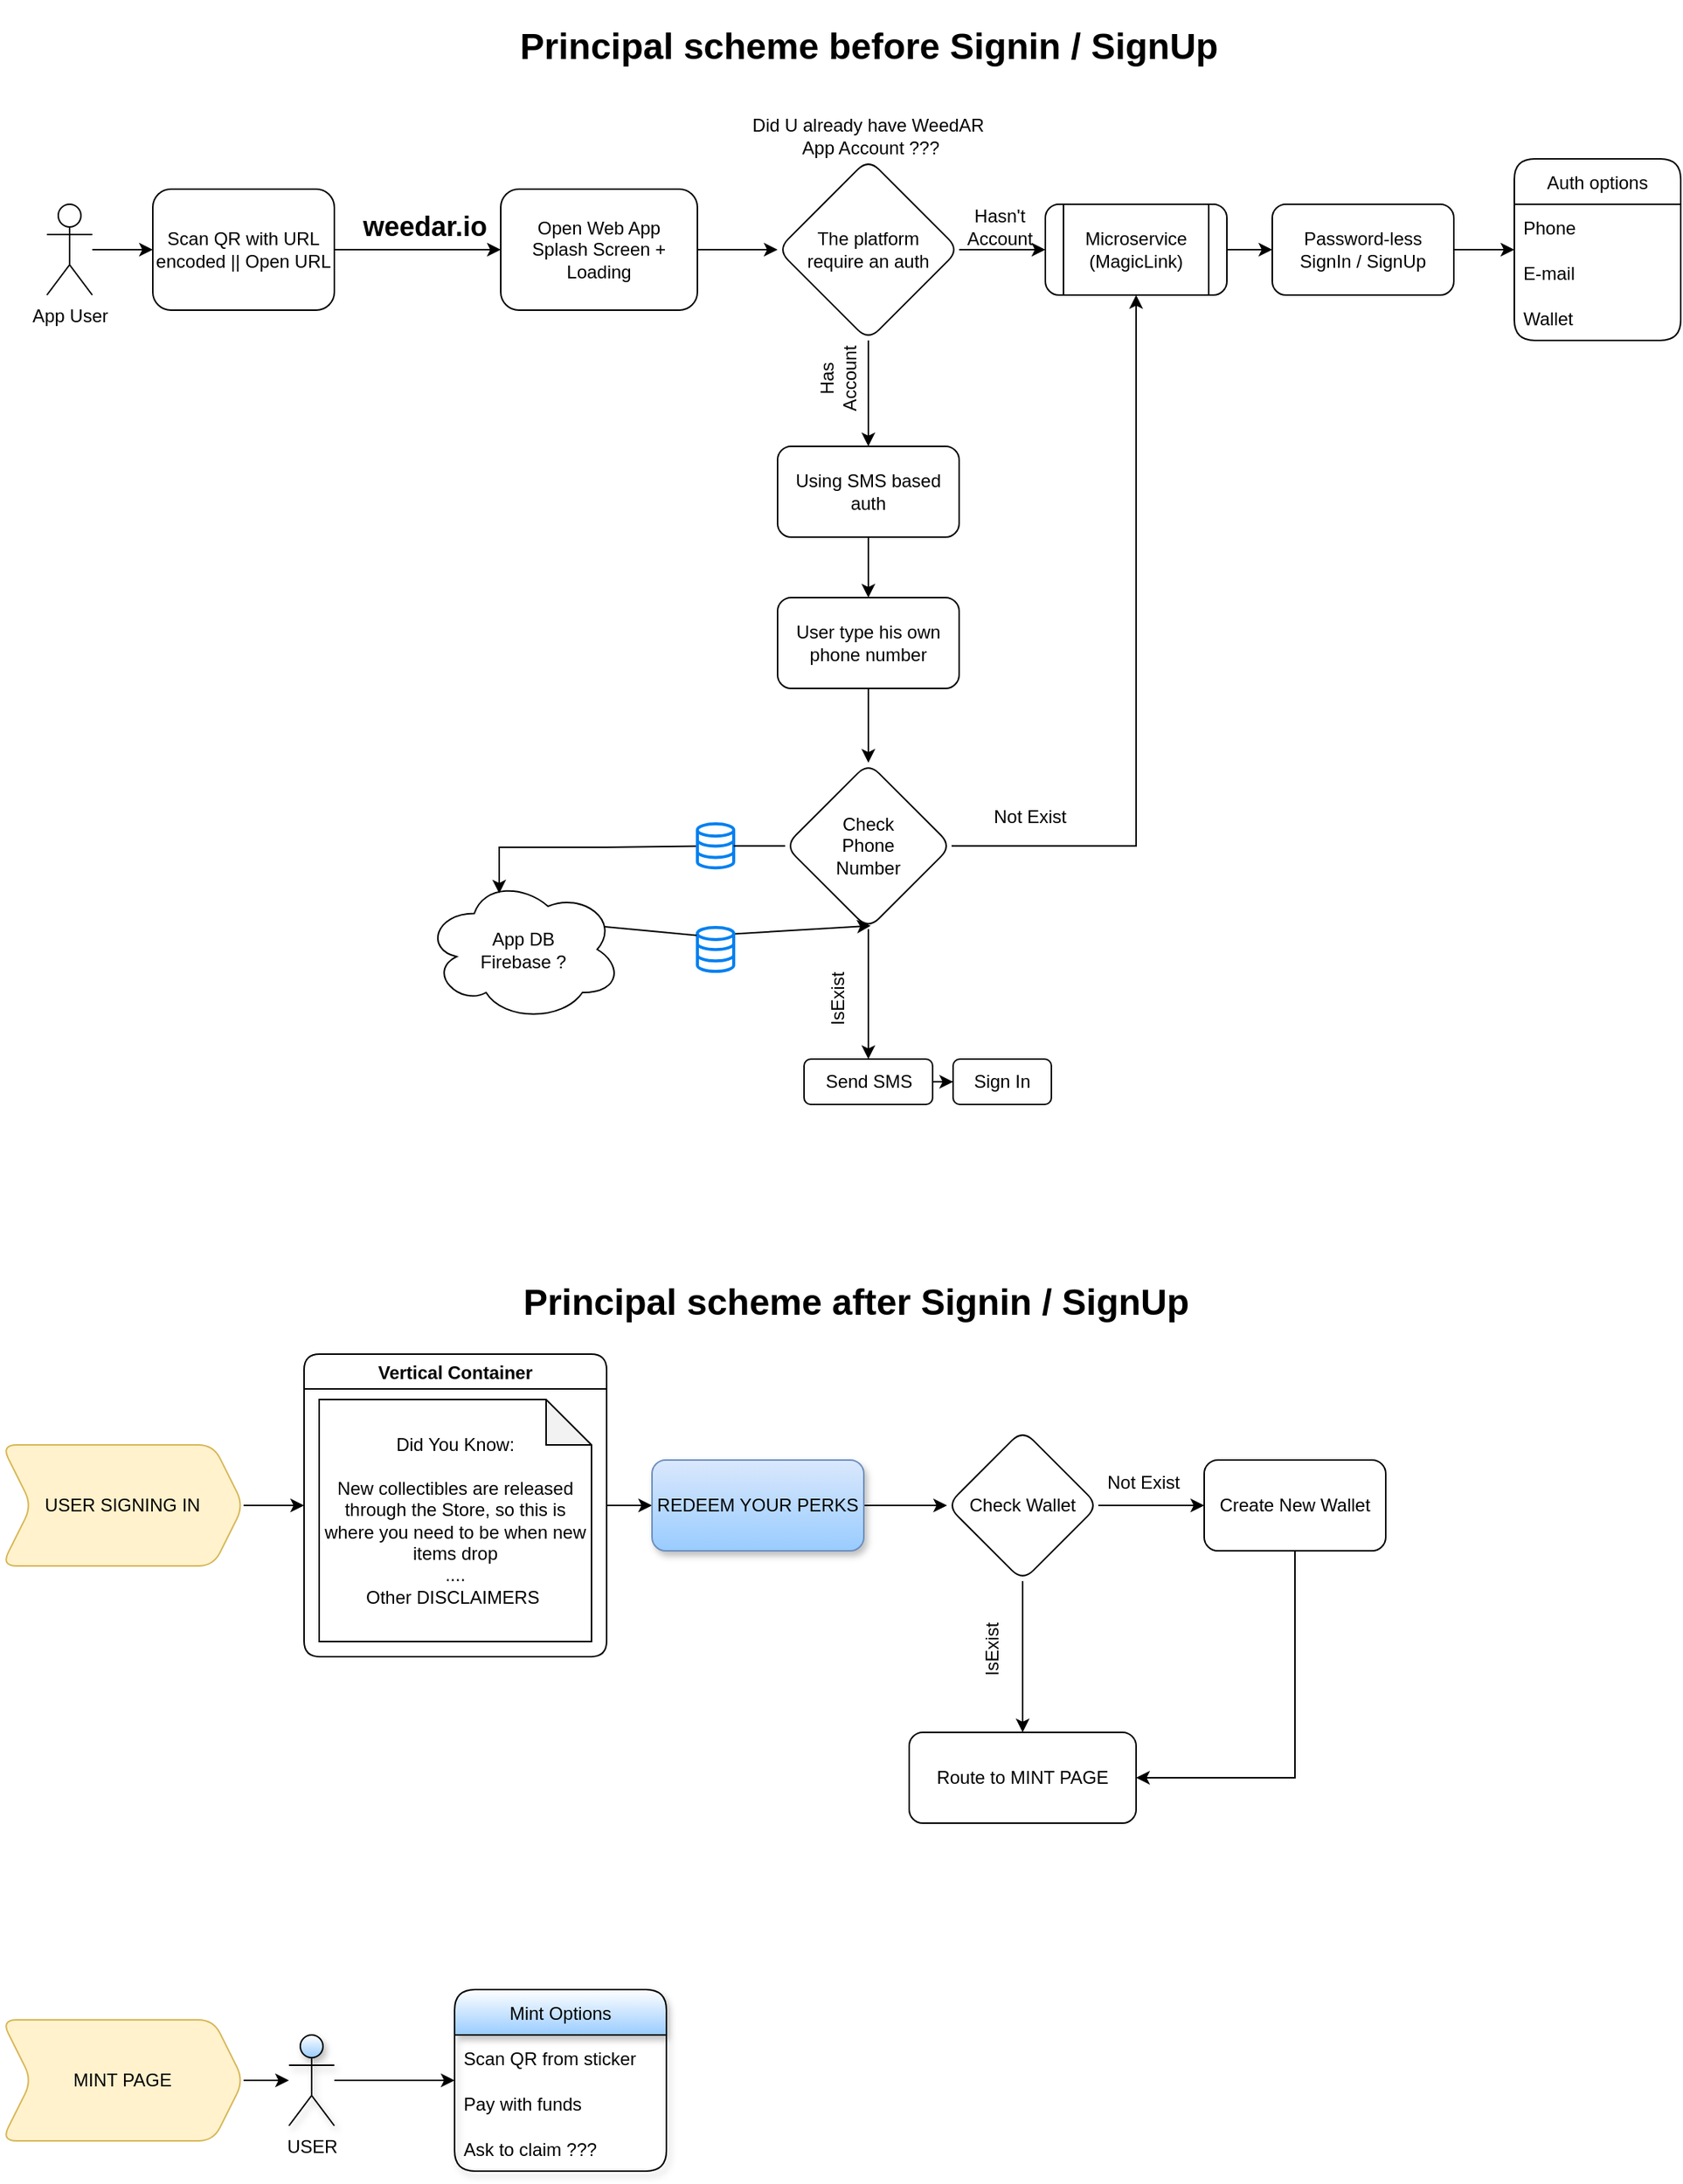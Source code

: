<mxfile version="16.4.6" type="github">
  <diagram id="C5RBs43oDa-KdzZeNtuy" name="Page-1">
    <mxGraphModel dx="1483" dy="1006" grid="1" gridSize="10" guides="1" tooltips="1" connect="1" arrows="1" fold="1" page="1" pageScale="1" pageWidth="1169" pageHeight="827" math="0" shadow="0">
      <root>
        <mxCell id="WIyWlLk6GJQsqaUBKTNV-0" />
        <mxCell id="WIyWlLk6GJQsqaUBKTNV-1" parent="WIyWlLk6GJQsqaUBKTNV-0" />
        <mxCell id="ajMo947TmWHMtEpvT3de-30" value="" style="edgeStyle=orthogonalEdgeStyle;rounded=0;orthogonalLoop=1;jettySize=auto;html=1;shadow=0;" edge="1" parent="WIyWlLk6GJQsqaUBKTNV-1" source="WIyWlLk6GJQsqaUBKTNV-3" target="ajMo947TmWHMtEpvT3de-29">
          <mxGeometry relative="1" as="geometry" />
        </mxCell>
        <mxCell id="WIyWlLk6GJQsqaUBKTNV-3" value="Open Web App&lt;br&gt;Splash Screen + Loading" style="rounded=1;whiteSpace=wrap;html=1;fontSize=12;glass=0;strokeWidth=1;shadow=0;noLabel=0;verticalAlign=middle;" parent="WIyWlLk6GJQsqaUBKTNV-1" vertex="1">
          <mxGeometry x="340" y="130" width="130" height="80" as="geometry" />
        </mxCell>
        <mxCell id="ajMo947TmWHMtEpvT3de-18" value="" style="edgeStyle=orthogonalEdgeStyle;rounded=0;orthogonalLoop=1;jettySize=auto;html=1;shadow=0;" edge="1" parent="WIyWlLk6GJQsqaUBKTNV-1" source="ajMo947TmWHMtEpvT3de-11" target="ajMo947TmWHMtEpvT3de-17">
          <mxGeometry relative="1" as="geometry" />
        </mxCell>
        <mxCell id="ajMo947TmWHMtEpvT3de-11" value="App User" style="shape=umlActor;verticalLabelPosition=bottom;verticalAlign=top;html=1;outlineConnect=0;" vertex="1" parent="WIyWlLk6GJQsqaUBKTNV-1">
          <mxGeometry x="40" y="140" width="30" height="60" as="geometry" />
        </mxCell>
        <mxCell id="ajMo947TmWHMtEpvT3de-20" value="" style="edgeStyle=orthogonalEdgeStyle;rounded=0;orthogonalLoop=1;jettySize=auto;html=1;shadow=0;" edge="1" parent="WIyWlLk6GJQsqaUBKTNV-1" source="ajMo947TmWHMtEpvT3de-17" target="WIyWlLk6GJQsqaUBKTNV-3">
          <mxGeometry relative="1" as="geometry" />
        </mxCell>
        <mxCell id="ajMo947TmWHMtEpvT3de-17" value="Scan QR with URL encoded || Open URL" style="whiteSpace=wrap;html=1;verticalAlign=middle;rounded=1;" vertex="1" parent="WIyWlLk6GJQsqaUBKTNV-1">
          <mxGeometry x="110" y="130" width="120" height="80" as="geometry" />
        </mxCell>
        <mxCell id="ajMo947TmWHMtEpvT3de-51" value="" style="edgeStyle=orthogonalEdgeStyle;rounded=0;orthogonalLoop=1;jettySize=auto;html=1;shadow=0;" edge="1" parent="WIyWlLk6GJQsqaUBKTNV-1" source="ajMo947TmWHMtEpvT3de-21" target="ajMo947TmWHMtEpvT3de-50">
          <mxGeometry relative="1" as="geometry" />
        </mxCell>
        <mxCell id="ajMo947TmWHMtEpvT3de-21" value="Microservice (MagicLink)" style="shape=process;whiteSpace=wrap;html=1;backgroundOutline=1;rounded=1;" vertex="1" parent="WIyWlLk6GJQsqaUBKTNV-1">
          <mxGeometry x="700" y="140" width="120" height="60" as="geometry" />
        </mxCell>
        <mxCell id="ajMo947TmWHMtEpvT3de-27" value="" style="edgeStyle=orthogonalEdgeStyle;rounded=0;orthogonalLoop=1;jettySize=auto;html=1;shadow=0;" edge="1" parent="WIyWlLk6GJQsqaUBKTNV-1" source="ajMo947TmWHMtEpvT3de-23" target="ajMo947TmWHMtEpvT3de-26">
          <mxGeometry relative="1" as="geometry" />
        </mxCell>
        <mxCell id="ajMo947TmWHMtEpvT3de-23" value="Using SMS based auth" style="whiteSpace=wrap;html=1;rounded=1;glass=0;strokeWidth=1;shadow=0;" vertex="1" parent="WIyWlLk6GJQsqaUBKTNV-1">
          <mxGeometry x="523" y="300" width="120" height="60" as="geometry" />
        </mxCell>
        <mxCell id="ajMo947TmWHMtEpvT3de-25" value="App DB&lt;br&gt;Firebase ?" style="ellipse;shape=cloud;whiteSpace=wrap;html=1;rounded=1;" vertex="1" parent="WIyWlLk6GJQsqaUBKTNV-1">
          <mxGeometry x="290" y="585" width="130" height="95" as="geometry" />
        </mxCell>
        <mxCell id="ajMo947TmWHMtEpvT3de-53" style="edgeStyle=orthogonalEdgeStyle;rounded=0;orthogonalLoop=1;jettySize=auto;html=1;exitX=0.5;exitY=1;exitDx=0;exitDy=0;entryX=0.5;entryY=0;entryDx=0;entryDy=0;shadow=0;" edge="1" parent="WIyWlLk6GJQsqaUBKTNV-1" source="ajMo947TmWHMtEpvT3de-26" target="ajMo947TmWHMtEpvT3de-39">
          <mxGeometry relative="1" as="geometry" />
        </mxCell>
        <mxCell id="ajMo947TmWHMtEpvT3de-26" value="User type his own phone number" style="rounded=1;whiteSpace=wrap;html=1;" vertex="1" parent="WIyWlLk6GJQsqaUBKTNV-1">
          <mxGeometry x="523" y="400" width="120" height="60" as="geometry" />
        </mxCell>
        <mxCell id="ajMo947TmWHMtEpvT3de-28" value="&lt;h2&gt;weedar.io&lt;/h2&gt;" style="text;html=1;strokeColor=none;fillColor=none;align=center;verticalAlign=middle;whiteSpace=wrap;rounded=0;autosize=1;container=0;" vertex="1" collapsed="1" parent="WIyWlLk6GJQsqaUBKTNV-1">
          <mxGeometry x="240" y="130" width="100" height="50" as="geometry">
            <mxRectangle x="365" y="60" width="60" height="30" as="alternateBounds" />
          </mxGeometry>
        </mxCell>
        <mxCell id="ajMo947TmWHMtEpvT3de-31" value="" style="edgeStyle=orthogonalEdgeStyle;rounded=0;orthogonalLoop=1;jettySize=auto;html=1;shadow=0;" edge="1" parent="WIyWlLk6GJQsqaUBKTNV-1" source="ajMo947TmWHMtEpvT3de-29" target="ajMo947TmWHMtEpvT3de-21">
          <mxGeometry relative="1" as="geometry" />
        </mxCell>
        <mxCell id="ajMo947TmWHMtEpvT3de-32" value="" style="edgeStyle=orthogonalEdgeStyle;rounded=0;orthogonalLoop=1;jettySize=auto;html=1;shadow=0;" edge="1" parent="WIyWlLk6GJQsqaUBKTNV-1" source="ajMo947TmWHMtEpvT3de-29" target="ajMo947TmWHMtEpvT3de-23">
          <mxGeometry relative="1" as="geometry" />
        </mxCell>
        <mxCell id="ajMo947TmWHMtEpvT3de-29" value="&lt;span&gt;The platform&lt;/span&gt;&lt;br&gt;&lt;span&gt;require an auth&lt;/span&gt;" style="rhombus;whiteSpace=wrap;html=1;rounded=1;" vertex="1" parent="WIyWlLk6GJQsqaUBKTNV-1">
          <mxGeometry x="523" y="110" width="120" height="120" as="geometry" />
        </mxCell>
        <mxCell id="ajMo947TmWHMtEpvT3de-33" value="Has Account" style="text;html=1;strokeColor=none;fillColor=none;align=center;verticalAlign=middle;whiteSpace=wrap;rounded=0;direction=east;rotation=-90;" vertex="1" parent="WIyWlLk6GJQsqaUBKTNV-1">
          <mxGeometry x="533" y="240" width="60" height="30" as="geometry" />
        </mxCell>
        <mxCell id="ajMo947TmWHMtEpvT3de-35" value="" style="endArrow=classic;html=1;rounded=0;shadow=0;startArrow=none;entryX=0.377;entryY=0.111;entryDx=0;entryDy=0;entryPerimeter=0;" edge="1" parent="WIyWlLk6GJQsqaUBKTNV-1" source="ajMo947TmWHMtEpvT3de-37" target="ajMo947TmWHMtEpvT3de-25">
          <mxGeometry relative="1" as="geometry">
            <mxPoint x="363" y="300" as="sourcePoint" />
            <mxPoint x="453" y="300" as="targetPoint" />
            <Array as="points">
              <mxPoint x="410" y="565" />
              <mxPoint x="339" y="565" />
            </Array>
          </mxGeometry>
        </mxCell>
        <mxCell id="ajMo947TmWHMtEpvT3de-37" value="" style="html=1;verticalLabelPosition=bottom;align=center;labelBackgroundColor=#ffffff;verticalAlign=top;strokeWidth=2;strokeColor=#0080F0;shadow=0;dashed=0;shape=mxgraph.ios7.icons.data;rounded=1;" vertex="1" parent="WIyWlLk6GJQsqaUBKTNV-1">
          <mxGeometry x="470" y="549.55" width="24" height="29.1" as="geometry" />
        </mxCell>
        <mxCell id="ajMo947TmWHMtEpvT3de-38" value="" style="endArrow=none;html=1;rounded=0;shadow=0;exitX=0;exitY=0.5;exitDx=0;exitDy=0;" edge="1" parent="WIyWlLk6GJQsqaUBKTNV-1" source="ajMo947TmWHMtEpvT3de-39" target="ajMo947TmWHMtEpvT3de-37">
          <mxGeometry relative="1" as="geometry">
            <mxPoint x="320" y="290" as="sourcePoint" />
            <mxPoint x="463" y="300" as="targetPoint" />
          </mxGeometry>
        </mxCell>
        <mxCell id="ajMo947TmWHMtEpvT3de-42" value="" style="edgeStyle=orthogonalEdgeStyle;rounded=0;orthogonalLoop=1;jettySize=auto;html=1;shadow=0;exitX=0.5;exitY=1;exitDx=0;exitDy=0;" edge="1" parent="WIyWlLk6GJQsqaUBKTNV-1" source="ajMo947TmWHMtEpvT3de-39" target="ajMo947TmWHMtEpvT3de-41">
          <mxGeometry relative="1" as="geometry" />
        </mxCell>
        <mxCell id="ajMo947TmWHMtEpvT3de-46" style="edgeStyle=orthogonalEdgeStyle;rounded=0;orthogonalLoop=1;jettySize=auto;html=1;exitX=1;exitY=0.5;exitDx=0;exitDy=0;shadow=0;entryX=0.5;entryY=1;entryDx=0;entryDy=0;" edge="1" parent="WIyWlLk6GJQsqaUBKTNV-1" source="ajMo947TmWHMtEpvT3de-39" target="ajMo947TmWHMtEpvT3de-21">
          <mxGeometry relative="1" as="geometry">
            <mxPoint x="680.0" y="170" as="targetPoint" />
            <Array as="points">
              <mxPoint x="760" y="564" />
            </Array>
          </mxGeometry>
        </mxCell>
        <mxCell id="ajMo947TmWHMtEpvT3de-39" value="Check &lt;br&gt;Phone &lt;br&gt;Number" style="rhombus;whiteSpace=wrap;html=1;rounded=1;" vertex="1" parent="WIyWlLk6GJQsqaUBKTNV-1">
          <mxGeometry x="528" y="509.1" width="110" height="110" as="geometry" />
        </mxCell>
        <mxCell id="ajMo947TmWHMtEpvT3de-44" value="" style="edgeStyle=orthogonalEdgeStyle;rounded=0;orthogonalLoop=1;jettySize=auto;html=1;shadow=0;" edge="1" parent="WIyWlLk6GJQsqaUBKTNV-1" source="ajMo947TmWHMtEpvT3de-41" target="ajMo947TmWHMtEpvT3de-43">
          <mxGeometry relative="1" as="geometry" />
        </mxCell>
        <mxCell id="ajMo947TmWHMtEpvT3de-41" value="Send SMS" style="rounded=1;whiteSpace=wrap;html=1;" vertex="1" parent="WIyWlLk6GJQsqaUBKTNV-1">
          <mxGeometry x="540.5" y="705" width="85" height="30" as="geometry" />
        </mxCell>
        <mxCell id="ajMo947TmWHMtEpvT3de-43" value="Sign In" style="whiteSpace=wrap;html=1;rounded=1;" vertex="1" parent="WIyWlLk6GJQsqaUBKTNV-1">
          <mxGeometry x="639" y="705" width="65" height="30" as="geometry" />
        </mxCell>
        <mxCell id="ajMo947TmWHMtEpvT3de-45" value="IsExist" style="text;html=1;strokeColor=none;fillColor=none;align=center;verticalAlign=middle;whiteSpace=wrap;rounded=0;rotation=-90;" vertex="1" parent="WIyWlLk6GJQsqaUBKTNV-1">
          <mxGeometry x="533" y="650" width="60" height="30" as="geometry" />
        </mxCell>
        <mxCell id="ajMo947TmWHMtEpvT3de-47" value="Hasn&#39;t Account" style="text;html=1;strokeColor=none;fillColor=none;align=center;verticalAlign=middle;whiteSpace=wrap;rounded=0;" vertex="1" parent="WIyWlLk6GJQsqaUBKTNV-1">
          <mxGeometry x="640" y="140" width="60" height="30" as="geometry" />
        </mxCell>
        <mxCell id="ajMo947TmWHMtEpvT3de-60" style="edgeStyle=orthogonalEdgeStyle;rounded=0;orthogonalLoop=1;jettySize=auto;html=1;exitX=1;exitY=0.5;exitDx=0;exitDy=0;entryX=0;entryY=0.5;entryDx=0;entryDy=0;shadow=0;" edge="1" parent="WIyWlLk6GJQsqaUBKTNV-1" source="ajMo947TmWHMtEpvT3de-50" target="ajMo947TmWHMtEpvT3de-56">
          <mxGeometry relative="1" as="geometry" />
        </mxCell>
        <mxCell id="ajMo947TmWHMtEpvT3de-50" value="Password-less &lt;br&gt;SignIn / SignUp" style="whiteSpace=wrap;html=1;rounded=1;" vertex="1" parent="WIyWlLk6GJQsqaUBKTNV-1">
          <mxGeometry x="850" y="140" width="120" height="60" as="geometry" />
        </mxCell>
        <mxCell id="ajMo947TmWHMtEpvT3de-52" value="Not Exist" style="text;html=1;strokeColor=none;fillColor=none;align=center;verticalAlign=middle;whiteSpace=wrap;rounded=0;direction=east;rotation=0;" vertex="1" parent="WIyWlLk6GJQsqaUBKTNV-1">
          <mxGeometry x="660" y="530" width="60" height="30" as="geometry" />
        </mxCell>
        <mxCell id="ajMo947TmWHMtEpvT3de-56" value="Auth options" style="swimlane;fontStyle=0;childLayout=stackLayout;horizontal=1;startSize=30;horizontalStack=0;resizeParent=1;resizeParentMax=0;resizeLast=0;collapsible=1;marginBottom=0;rounded=1;" vertex="1" parent="WIyWlLk6GJQsqaUBKTNV-1">
          <mxGeometry x="1010" y="110" width="110" height="120" as="geometry">
            <mxRectangle x="1050" y="95" width="100" height="30" as="alternateBounds" />
          </mxGeometry>
        </mxCell>
        <mxCell id="ajMo947TmWHMtEpvT3de-57" value="Phone" style="text;strokeColor=none;fillColor=none;align=left;verticalAlign=middle;spacingLeft=4;spacingRight=4;overflow=hidden;points=[[0,0.5],[1,0.5]];portConstraint=eastwest;rotatable=0;rounded=1;" vertex="1" parent="ajMo947TmWHMtEpvT3de-56">
          <mxGeometry y="30" width="110" height="30" as="geometry" />
        </mxCell>
        <mxCell id="ajMo947TmWHMtEpvT3de-58" value="E-mail" style="text;strokeColor=none;fillColor=none;align=left;verticalAlign=middle;spacingLeft=4;spacingRight=4;overflow=hidden;points=[[0,0.5],[1,0.5]];portConstraint=eastwest;rotatable=0;rounded=1;" vertex="1" parent="ajMo947TmWHMtEpvT3de-56">
          <mxGeometry y="60" width="110" height="30" as="geometry" />
        </mxCell>
        <mxCell id="ajMo947TmWHMtEpvT3de-59" value="Wallet" style="text;strokeColor=none;fillColor=none;align=left;verticalAlign=middle;spacingLeft=4;spacingRight=4;overflow=hidden;points=[[0,0.5],[1,0.5]];portConstraint=eastwest;rotatable=0;rounded=1;" vertex="1" parent="ajMo947TmWHMtEpvT3de-56">
          <mxGeometry y="90" width="110" height="30" as="geometry" />
        </mxCell>
        <mxCell id="ajMo947TmWHMtEpvT3de-68" value="&lt;h1&gt;Principal scheme before Signin / SignUp&lt;/h1&gt;" style="text;html=1;strokeColor=none;fillColor=none;spacing=5;spacingTop=-20;whiteSpace=wrap;overflow=hidden;rounded=0;align=center;verticalAlign=middle;" vertex="1" parent="WIyWlLk6GJQsqaUBKTNV-1">
          <mxGeometry x="309.5" y="20" width="547" height="50" as="geometry" />
        </mxCell>
        <mxCell id="ajMo947TmWHMtEpvT3de-69" value="Did U already have WeedAR&lt;br&gt;&amp;nbsp;App Account ???" style="text;html=1;strokeColor=none;fillColor=none;align=center;verticalAlign=middle;whiteSpace=wrap;rounded=0;" vertex="1" parent="WIyWlLk6GJQsqaUBKTNV-1">
          <mxGeometry x="493" y="80" width="180" height="30" as="geometry" />
        </mxCell>
        <mxCell id="ajMo947TmWHMtEpvT3de-72" value="" style="endArrow=classic;html=1;rounded=0;shadow=0;sketch=0;entryX=0.514;entryY=0.98;entryDx=0;entryDy=0;entryPerimeter=0;exitX=1.024;exitY=0.148;exitDx=0;exitDy=0;exitPerimeter=0;startArrow=none;" edge="1" parent="WIyWlLk6GJQsqaUBKTNV-1" source="ajMo947TmWHMtEpvT3de-63" target="ajMo947TmWHMtEpvT3de-39">
          <mxGeometry width="50" height="50" relative="1" as="geometry">
            <mxPoint x="460" y="650" as="sourcePoint" />
            <mxPoint x="580" y="620" as="targetPoint" />
          </mxGeometry>
        </mxCell>
        <mxCell id="ajMo947TmWHMtEpvT3de-63" value="" style="html=1;verticalLabelPosition=bottom;align=center;labelBackgroundColor=#ffffff;verticalAlign=top;strokeWidth=2;strokeColor=#0080F0;shadow=0;dashed=0;shape=mxgraph.ios7.icons.data;rounded=1;" vertex="1" parent="WIyWlLk6GJQsqaUBKTNV-1">
          <mxGeometry x="470" y="617.95" width="24" height="29.1" as="geometry" />
        </mxCell>
        <mxCell id="ajMo947TmWHMtEpvT3de-73" value="" style="endArrow=none;html=1;rounded=0;shadow=0;sketch=0;entryX=-0.018;entryY=0.184;entryDx=0;entryDy=0;entryPerimeter=0;exitX=0.912;exitY=0.342;exitDx=0;exitDy=0;exitPerimeter=0;" edge="1" parent="WIyWlLk6GJQsqaUBKTNV-1" source="ajMo947TmWHMtEpvT3de-25" target="ajMo947TmWHMtEpvT3de-63">
          <mxGeometry width="50" height="50" relative="1" as="geometry">
            <mxPoint x="408.56" y="617.49" as="sourcePoint" />
            <mxPoint x="584.54" y="616.9" as="targetPoint" />
          </mxGeometry>
        </mxCell>
        <mxCell id="ajMo947TmWHMtEpvT3de-76" value="&lt;h1&gt;Principal scheme after Signin / SignUp&lt;/h1&gt;" style="text;html=1;strokeColor=none;fillColor=none;spacing=5;spacingTop=-20;whiteSpace=wrap;overflow=hidden;rounded=0;align=center;verticalAlign=middle;" vertex="1" parent="WIyWlLk6GJQsqaUBKTNV-1">
          <mxGeometry x="170" y="850" width="810" height="40" as="geometry" />
        </mxCell>
        <mxCell id="ajMo947TmWHMtEpvT3de-101" style="edgeStyle=orthogonalEdgeStyle;rounded=0;sketch=0;orthogonalLoop=1;jettySize=auto;html=1;exitX=1;exitY=0.5;exitDx=0;exitDy=0;entryX=0;entryY=0.5;entryDx=0;entryDy=0;shadow=0;" edge="1" parent="WIyWlLk6GJQsqaUBKTNV-1" source="ajMo947TmWHMtEpvT3de-77" target="ajMo947TmWHMtEpvT3de-90">
          <mxGeometry relative="1" as="geometry" />
        </mxCell>
        <mxCell id="ajMo947TmWHMtEpvT3de-77" value="USER SIGNING IN" style="shape=step;perimeter=stepPerimeter;whiteSpace=wrap;html=1;fixedSize=1;rounded=1;fillColor=#fff2cc;strokeColor=#d6b656;" vertex="1" parent="WIyWlLk6GJQsqaUBKTNV-1">
          <mxGeometry x="10" y="960" width="160" height="80" as="geometry" />
        </mxCell>
        <mxCell id="ajMo947TmWHMtEpvT3de-82" value="" style="edgeStyle=orthogonalEdgeStyle;rounded=0;sketch=0;orthogonalLoop=1;jettySize=auto;html=1;shadow=0;" edge="1" parent="WIyWlLk6GJQsqaUBKTNV-1" source="ajMo947TmWHMtEpvT3de-79" target="ajMo947TmWHMtEpvT3de-81">
          <mxGeometry relative="1" as="geometry" />
        </mxCell>
        <mxCell id="ajMo947TmWHMtEpvT3de-85" value="" style="edgeStyle=orthogonalEdgeStyle;rounded=0;sketch=0;orthogonalLoop=1;jettySize=auto;html=1;shadow=0;" edge="1" parent="WIyWlLk6GJQsqaUBKTNV-1" source="ajMo947TmWHMtEpvT3de-79" target="ajMo947TmWHMtEpvT3de-84">
          <mxGeometry relative="1" as="geometry" />
        </mxCell>
        <mxCell id="ajMo947TmWHMtEpvT3de-79" value="Check Wallet" style="rhombus;whiteSpace=wrap;html=1;rounded=1;" vertex="1" parent="WIyWlLk6GJQsqaUBKTNV-1">
          <mxGeometry x="635" y="950" width="100" height="100" as="geometry" />
        </mxCell>
        <mxCell id="ajMo947TmWHMtEpvT3de-86" style="edgeStyle=orthogonalEdgeStyle;rounded=0;sketch=0;orthogonalLoop=1;jettySize=auto;html=1;exitX=0.5;exitY=1;exitDx=0;exitDy=0;entryX=1;entryY=0.5;entryDx=0;entryDy=0;shadow=0;" edge="1" parent="WIyWlLk6GJQsqaUBKTNV-1" source="ajMo947TmWHMtEpvT3de-81" target="ajMo947TmWHMtEpvT3de-84">
          <mxGeometry relative="1" as="geometry" />
        </mxCell>
        <mxCell id="ajMo947TmWHMtEpvT3de-81" value="Create New Wallet" style="whiteSpace=wrap;html=1;rounded=1;" vertex="1" parent="WIyWlLk6GJQsqaUBKTNV-1">
          <mxGeometry x="805" y="970" width="120" height="60" as="geometry" />
        </mxCell>
        <mxCell id="ajMo947TmWHMtEpvT3de-83" value="Not Exist" style="text;html=1;strokeColor=none;fillColor=none;align=center;verticalAlign=middle;whiteSpace=wrap;rounded=0;" vertex="1" parent="WIyWlLk6GJQsqaUBKTNV-1">
          <mxGeometry x="735" y="970" width="60" height="30" as="geometry" />
        </mxCell>
        <mxCell id="ajMo947TmWHMtEpvT3de-84" value="Route to MINT PAGE" style="whiteSpace=wrap;html=1;rounded=1;" vertex="1" parent="WIyWlLk6GJQsqaUBKTNV-1">
          <mxGeometry x="610" y="1150" width="150" height="60" as="geometry" />
        </mxCell>
        <mxCell id="ajMo947TmWHMtEpvT3de-87" value="IsExist" style="text;html=1;strokeColor=none;fillColor=none;align=center;verticalAlign=middle;whiteSpace=wrap;rounded=0;rotation=-90;" vertex="1" parent="WIyWlLk6GJQsqaUBKTNV-1">
          <mxGeometry x="635" y="1080" width="60" height="30" as="geometry" />
        </mxCell>
        <mxCell id="ajMo947TmWHMtEpvT3de-105" style="edgeStyle=orthogonalEdgeStyle;rounded=0;sketch=0;orthogonalLoop=1;jettySize=auto;html=1;exitX=1;exitY=0.5;exitDx=0;exitDy=0;shadow=0;" edge="1" parent="WIyWlLk6GJQsqaUBKTNV-1" source="ajMo947TmWHMtEpvT3de-89" target="ajMo947TmWHMtEpvT3de-104">
          <mxGeometry relative="1" as="geometry" />
        </mxCell>
        <mxCell id="ajMo947TmWHMtEpvT3de-89" value="MINT PAGE" style="shape=step;perimeter=stepPerimeter;whiteSpace=wrap;html=1;fixedSize=1;rounded=1;fillColor=#fff2cc;strokeColor=#d6b656;" vertex="1" parent="WIyWlLk6GJQsqaUBKTNV-1">
          <mxGeometry x="10" y="1340" width="160" height="80" as="geometry" />
        </mxCell>
        <mxCell id="ajMo947TmWHMtEpvT3de-102" style="edgeStyle=orthogonalEdgeStyle;rounded=0;sketch=0;orthogonalLoop=1;jettySize=auto;html=1;exitX=1;exitY=0.5;exitDx=0;exitDy=0;entryX=0;entryY=0.5;entryDx=0;entryDy=0;shadow=0;" edge="1" parent="WIyWlLk6GJQsqaUBKTNV-1" source="ajMo947TmWHMtEpvT3de-90" target="ajMo947TmWHMtEpvT3de-100">
          <mxGeometry relative="1" as="geometry" />
        </mxCell>
        <mxCell id="ajMo947TmWHMtEpvT3de-90" value="Vertical Container" style="swimlane;rounded=1;" vertex="1" parent="WIyWlLk6GJQsqaUBKTNV-1">
          <mxGeometry x="210" y="900" width="200" height="200" as="geometry">
            <mxRectangle x="660" y="920" width="130" height="23" as="alternateBounds" />
          </mxGeometry>
        </mxCell>
        <mxCell id="ajMo947TmWHMtEpvT3de-92" value="Did You Know:&lt;br&gt;&lt;br&gt;New collectibles are released through the Store, so this is where you need to be when new items drop&lt;br&gt;....&lt;br&gt;Other DISCLAIMERS&amp;nbsp;" style="shape=note;whiteSpace=wrap;html=1;backgroundOutline=1;darkOpacity=0.05;rounded=1;" vertex="1" parent="ajMo947TmWHMtEpvT3de-90">
          <mxGeometry x="10" y="30" width="180" height="160" as="geometry" />
        </mxCell>
        <mxCell id="ajMo947TmWHMtEpvT3de-103" style="edgeStyle=orthogonalEdgeStyle;rounded=0;sketch=0;orthogonalLoop=1;jettySize=auto;html=1;exitX=1;exitY=0.5;exitDx=0;exitDy=0;entryX=0;entryY=0.5;entryDx=0;entryDy=0;shadow=0;" edge="1" parent="WIyWlLk6GJQsqaUBKTNV-1" source="ajMo947TmWHMtEpvT3de-100" target="ajMo947TmWHMtEpvT3de-79">
          <mxGeometry relative="1" as="geometry" />
        </mxCell>
        <mxCell id="ajMo947TmWHMtEpvT3de-100" value="REDEEM YOUR PERKS" style="rounded=1;whiteSpace=wrap;html=1;fillColor=#dae8fc;strokeColor=#6c8ebf;gradientColor=#99CCFF;shadow=1;" vertex="1" parent="WIyWlLk6GJQsqaUBKTNV-1">
          <mxGeometry x="440" y="970" width="140" height="60" as="geometry" />
        </mxCell>
        <mxCell id="ajMo947TmWHMtEpvT3de-111" value="" style="edgeStyle=orthogonalEdgeStyle;rounded=0;sketch=0;orthogonalLoop=1;jettySize=auto;html=1;shadow=0;entryX=0;entryY=0.5;entryDx=0;entryDy=0;" edge="1" parent="WIyWlLk6GJQsqaUBKTNV-1" source="ajMo947TmWHMtEpvT3de-104" target="ajMo947TmWHMtEpvT3de-106">
          <mxGeometry relative="1" as="geometry" />
        </mxCell>
        <mxCell id="ajMo947TmWHMtEpvT3de-104" value="USER" style="shape=umlActor;verticalLabelPosition=bottom;verticalAlign=top;html=1;outlineConnect=0;rounded=1;shadow=1;gradientColor=#99CCFF;" vertex="1" parent="WIyWlLk6GJQsqaUBKTNV-1">
          <mxGeometry x="200" y="1350" width="30" height="60" as="geometry" />
        </mxCell>
        <mxCell id="ajMo947TmWHMtEpvT3de-106" value="Mint Options" style="swimlane;fontStyle=0;childLayout=stackLayout;horizontal=1;startSize=30;horizontalStack=0;resizeParent=1;resizeParentMax=0;resizeLast=0;collapsible=1;marginBottom=0;rounded=1;shadow=1;gradientColor=#99CCFF;" vertex="1" parent="WIyWlLk6GJQsqaUBKTNV-1">
          <mxGeometry x="309.5" y="1320" width="140" height="120" as="geometry">
            <mxRectangle x="309.5" y="1205" width="100" height="30" as="alternateBounds" />
          </mxGeometry>
        </mxCell>
        <mxCell id="ajMo947TmWHMtEpvT3de-107" value="Scan QR from sticker" style="text;strokeColor=none;fillColor=none;align=left;verticalAlign=middle;spacingLeft=4;spacingRight=4;overflow=hidden;points=[[0,0.5],[1,0.5]];portConstraint=eastwest;rotatable=0;rounded=1;shadow=1;" vertex="1" parent="ajMo947TmWHMtEpvT3de-106">
          <mxGeometry y="30" width="140" height="30" as="geometry" />
        </mxCell>
        <mxCell id="ajMo947TmWHMtEpvT3de-108" value="Pay with funds" style="text;strokeColor=none;fillColor=none;align=left;verticalAlign=middle;spacingLeft=4;spacingRight=4;overflow=hidden;points=[[0,0.5],[1,0.5]];portConstraint=eastwest;rotatable=0;rounded=1;shadow=1;" vertex="1" parent="ajMo947TmWHMtEpvT3de-106">
          <mxGeometry y="60" width="140" height="30" as="geometry" />
        </mxCell>
        <mxCell id="ajMo947TmWHMtEpvT3de-109" value="Ask to claim ???" style="text;strokeColor=none;fillColor=none;align=left;verticalAlign=middle;spacingLeft=4;spacingRight=4;overflow=hidden;points=[[0,0.5],[1,0.5]];portConstraint=eastwest;rotatable=0;rounded=1;shadow=1;" vertex="1" parent="ajMo947TmWHMtEpvT3de-106">
          <mxGeometry y="90" width="140" height="30" as="geometry" />
        </mxCell>
      </root>
    </mxGraphModel>
  </diagram>
</mxfile>
